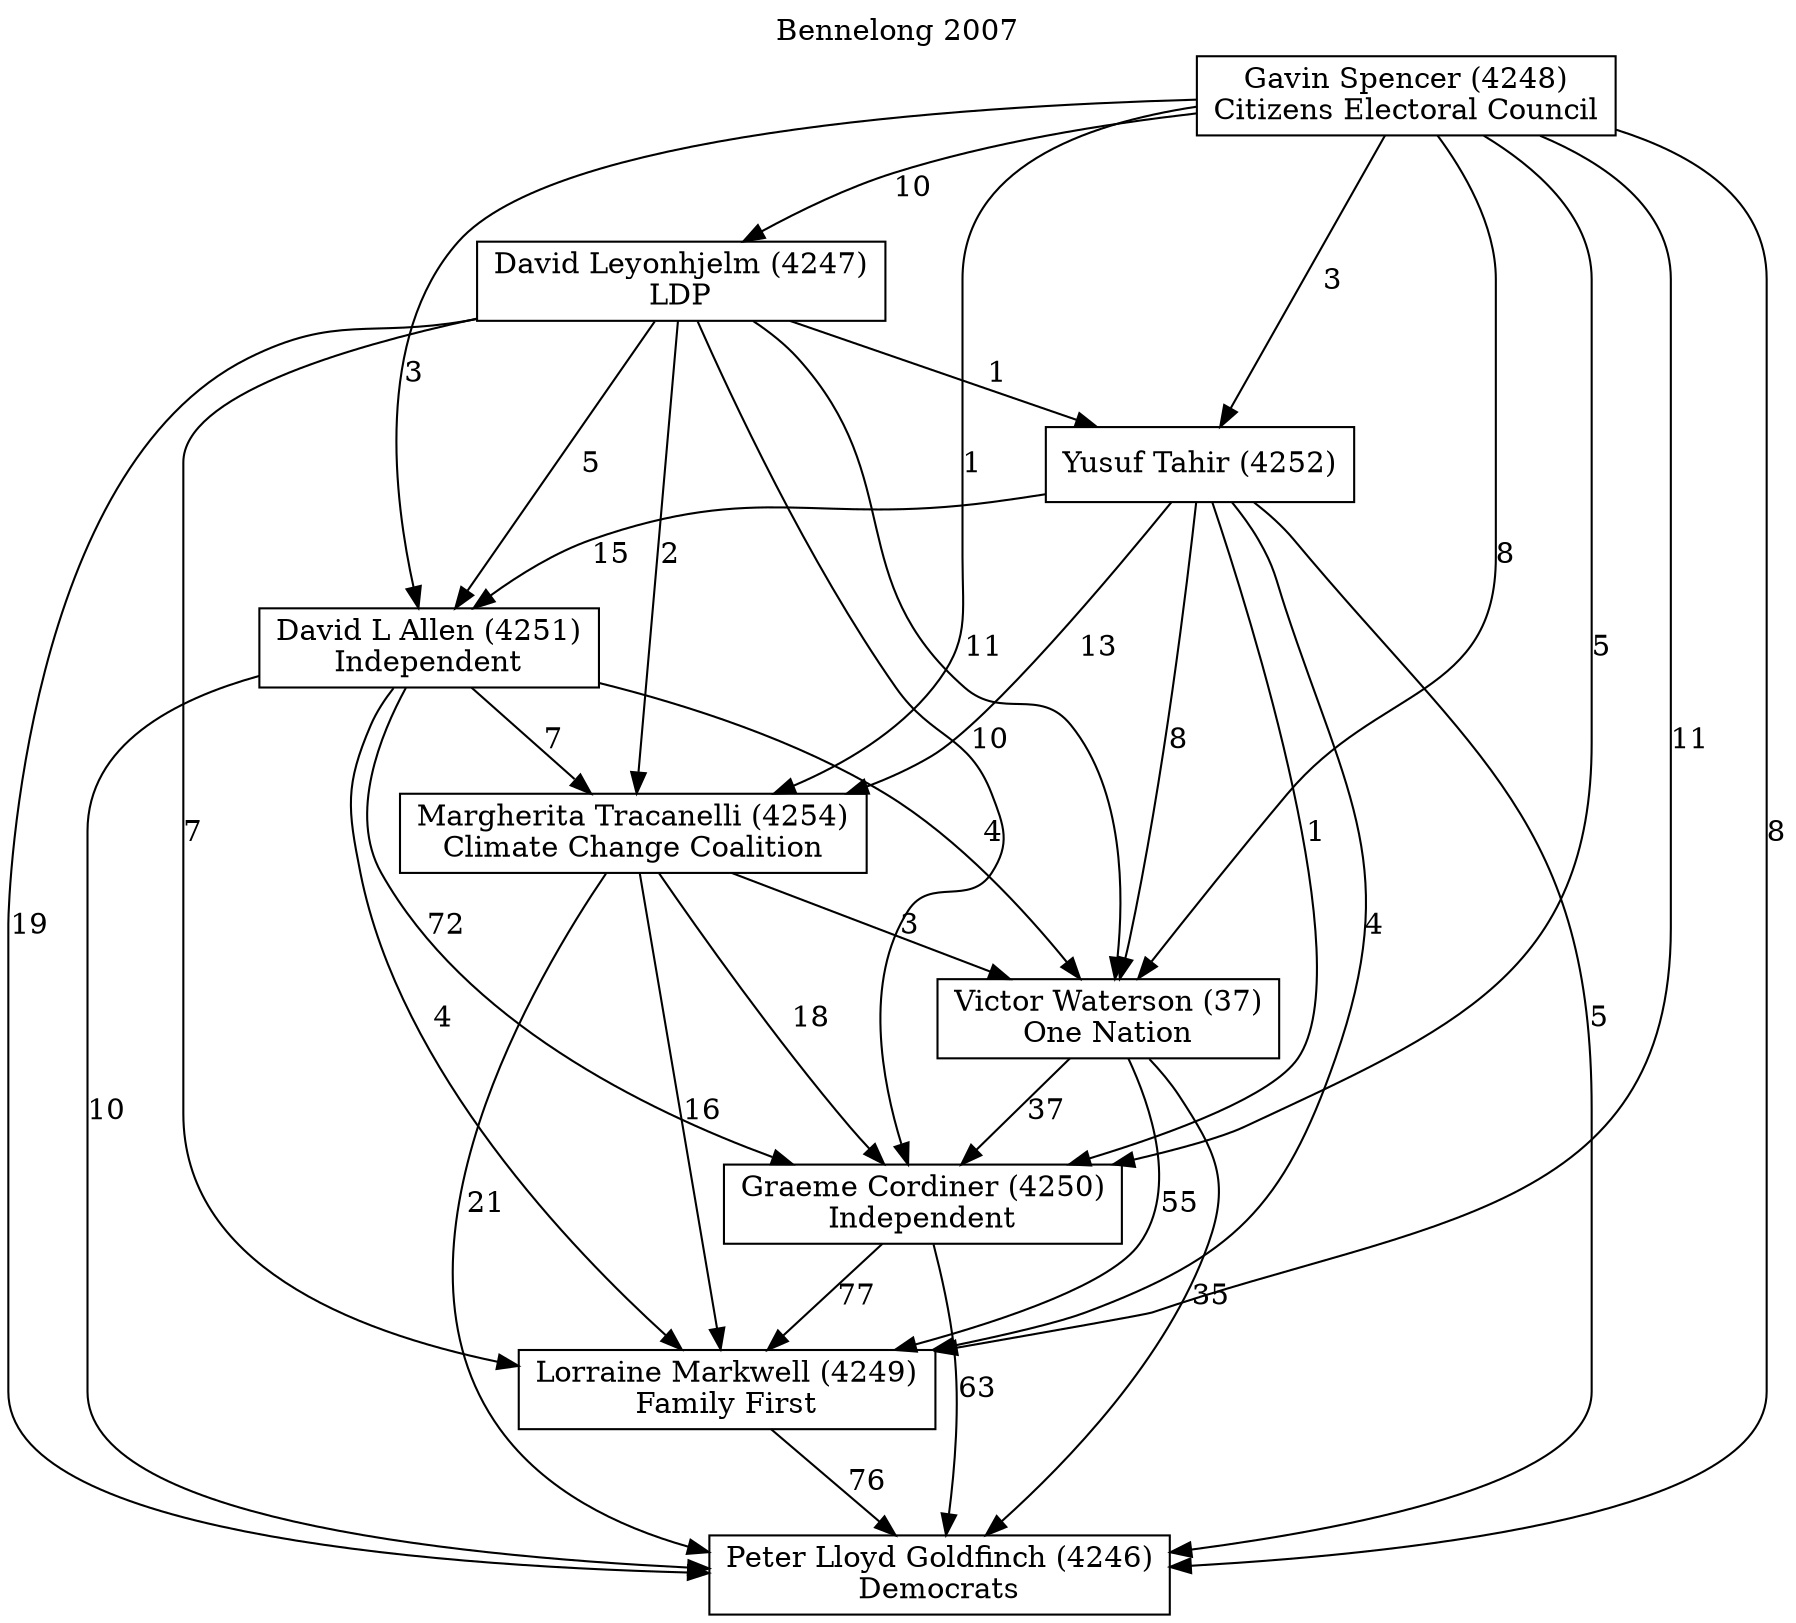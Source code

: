 // House preference flow
digraph "Peter Lloyd Goldfinch (4246)_Bennelong_2007" {
	graph [label="Bennelong 2007" labelloc=t mclimit=10]
	node [shape=box]
	"Peter Lloyd Goldfinch (4246)" [label="Peter Lloyd Goldfinch (4246)
Democrats"]
	"Lorraine Markwell (4249)" [label="Lorraine Markwell (4249)
Family First"]
	"Graeme Cordiner (4250)" [label="Graeme Cordiner (4250)
Independent"]
	"Victor Waterson (37)" [label="Victor Waterson (37)
One Nation"]
	"Margherita Tracanelli (4254)" [label="Margherita Tracanelli (4254)
Climate Change Coalition"]
	"David L Allen (4251)" [label="David L Allen (4251)
Independent"]
	"Yusuf Tahir (4252)" [label="Yusuf Tahir (4252)
"]
	"David Leyonhjelm (4247)" [label="David Leyonhjelm (4247)
LDP"]
	"Gavin Spencer (4248)" [label="Gavin Spencer (4248)
Citizens Electoral Council"]
	"Lorraine Markwell (4249)" -> "Peter Lloyd Goldfinch (4246)" [label=76]
	"Graeme Cordiner (4250)" -> "Lorraine Markwell (4249)" [label=77]
	"Victor Waterson (37)" -> "Graeme Cordiner (4250)" [label=37]
	"Margherita Tracanelli (4254)" -> "Victor Waterson (37)" [label=3]
	"David L Allen (4251)" -> "Margherita Tracanelli (4254)" [label=7]
	"Yusuf Tahir (4252)" -> "David L Allen (4251)" [label=15]
	"David Leyonhjelm (4247)" -> "Yusuf Tahir (4252)" [label=1]
	"Gavin Spencer (4248)" -> "David Leyonhjelm (4247)" [label=10]
	"Graeme Cordiner (4250)" -> "Peter Lloyd Goldfinch (4246)" [label=63]
	"Victor Waterson (37)" -> "Peter Lloyd Goldfinch (4246)" [label=35]
	"Margherita Tracanelli (4254)" -> "Peter Lloyd Goldfinch (4246)" [label=21]
	"David L Allen (4251)" -> "Peter Lloyd Goldfinch (4246)" [label=10]
	"Yusuf Tahir (4252)" -> "Peter Lloyd Goldfinch (4246)" [label=5]
	"David Leyonhjelm (4247)" -> "Peter Lloyd Goldfinch (4246)" [label=19]
	"Gavin Spencer (4248)" -> "Peter Lloyd Goldfinch (4246)" [label=8]
	"Gavin Spencer (4248)" -> "Yusuf Tahir (4252)" [label=3]
	"David Leyonhjelm (4247)" -> "David L Allen (4251)" [label=5]
	"Gavin Spencer (4248)" -> "David L Allen (4251)" [label=3]
	"Yusuf Tahir (4252)" -> "Margherita Tracanelli (4254)" [label=13]
	"David Leyonhjelm (4247)" -> "Margherita Tracanelli (4254)" [label=2]
	"Gavin Spencer (4248)" -> "Margherita Tracanelli (4254)" [label=1]
	"David L Allen (4251)" -> "Victor Waterson (37)" [label=4]
	"Yusuf Tahir (4252)" -> "Victor Waterson (37)" [label=8]
	"David Leyonhjelm (4247)" -> "Victor Waterson (37)" [label=11]
	"Gavin Spencer (4248)" -> "Victor Waterson (37)" [label=8]
	"Margherita Tracanelli (4254)" -> "Graeme Cordiner (4250)" [label=18]
	"David L Allen (4251)" -> "Graeme Cordiner (4250)" [label=72]
	"Yusuf Tahir (4252)" -> "Graeme Cordiner (4250)" [label=1]
	"David Leyonhjelm (4247)" -> "Graeme Cordiner (4250)" [label=10]
	"Gavin Spencer (4248)" -> "Graeme Cordiner (4250)" [label=5]
	"Victor Waterson (37)" -> "Lorraine Markwell (4249)" [label=55]
	"Margherita Tracanelli (4254)" -> "Lorraine Markwell (4249)" [label=16]
	"David L Allen (4251)" -> "Lorraine Markwell (4249)" [label=4]
	"Yusuf Tahir (4252)" -> "Lorraine Markwell (4249)" [label=4]
	"David Leyonhjelm (4247)" -> "Lorraine Markwell (4249)" [label=7]
	"Gavin Spencer (4248)" -> "Lorraine Markwell (4249)" [label=11]
}
